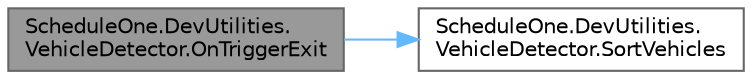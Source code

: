 digraph "ScheduleOne.DevUtilities.VehicleDetector.OnTriggerExit"
{
 // LATEX_PDF_SIZE
  bgcolor="transparent";
  edge [fontname=Helvetica,fontsize=10,labelfontname=Helvetica,labelfontsize=10];
  node [fontname=Helvetica,fontsize=10,shape=box,height=0.2,width=0.4];
  rankdir="LR";
  Node1 [id="Node000001",label="ScheduleOne.DevUtilities.\lVehicleDetector.OnTriggerExit",height=0.2,width=0.4,color="gray40", fillcolor="grey60", style="filled", fontcolor="black",tooltip=" "];
  Node1 -> Node2 [id="edge1_Node000001_Node000002",color="steelblue1",style="solid",tooltip=" "];
  Node2 [id="Node000002",label="ScheduleOne.DevUtilities.\lVehicleDetector.SortVehicles",height=0.2,width=0.4,color="grey40", fillcolor="white", style="filled",URL="$class_schedule_one_1_1_dev_utilities_1_1_vehicle_detector.html#a97d8a7684683c84d39f1721502d3fde9",tooltip=" "];
}
